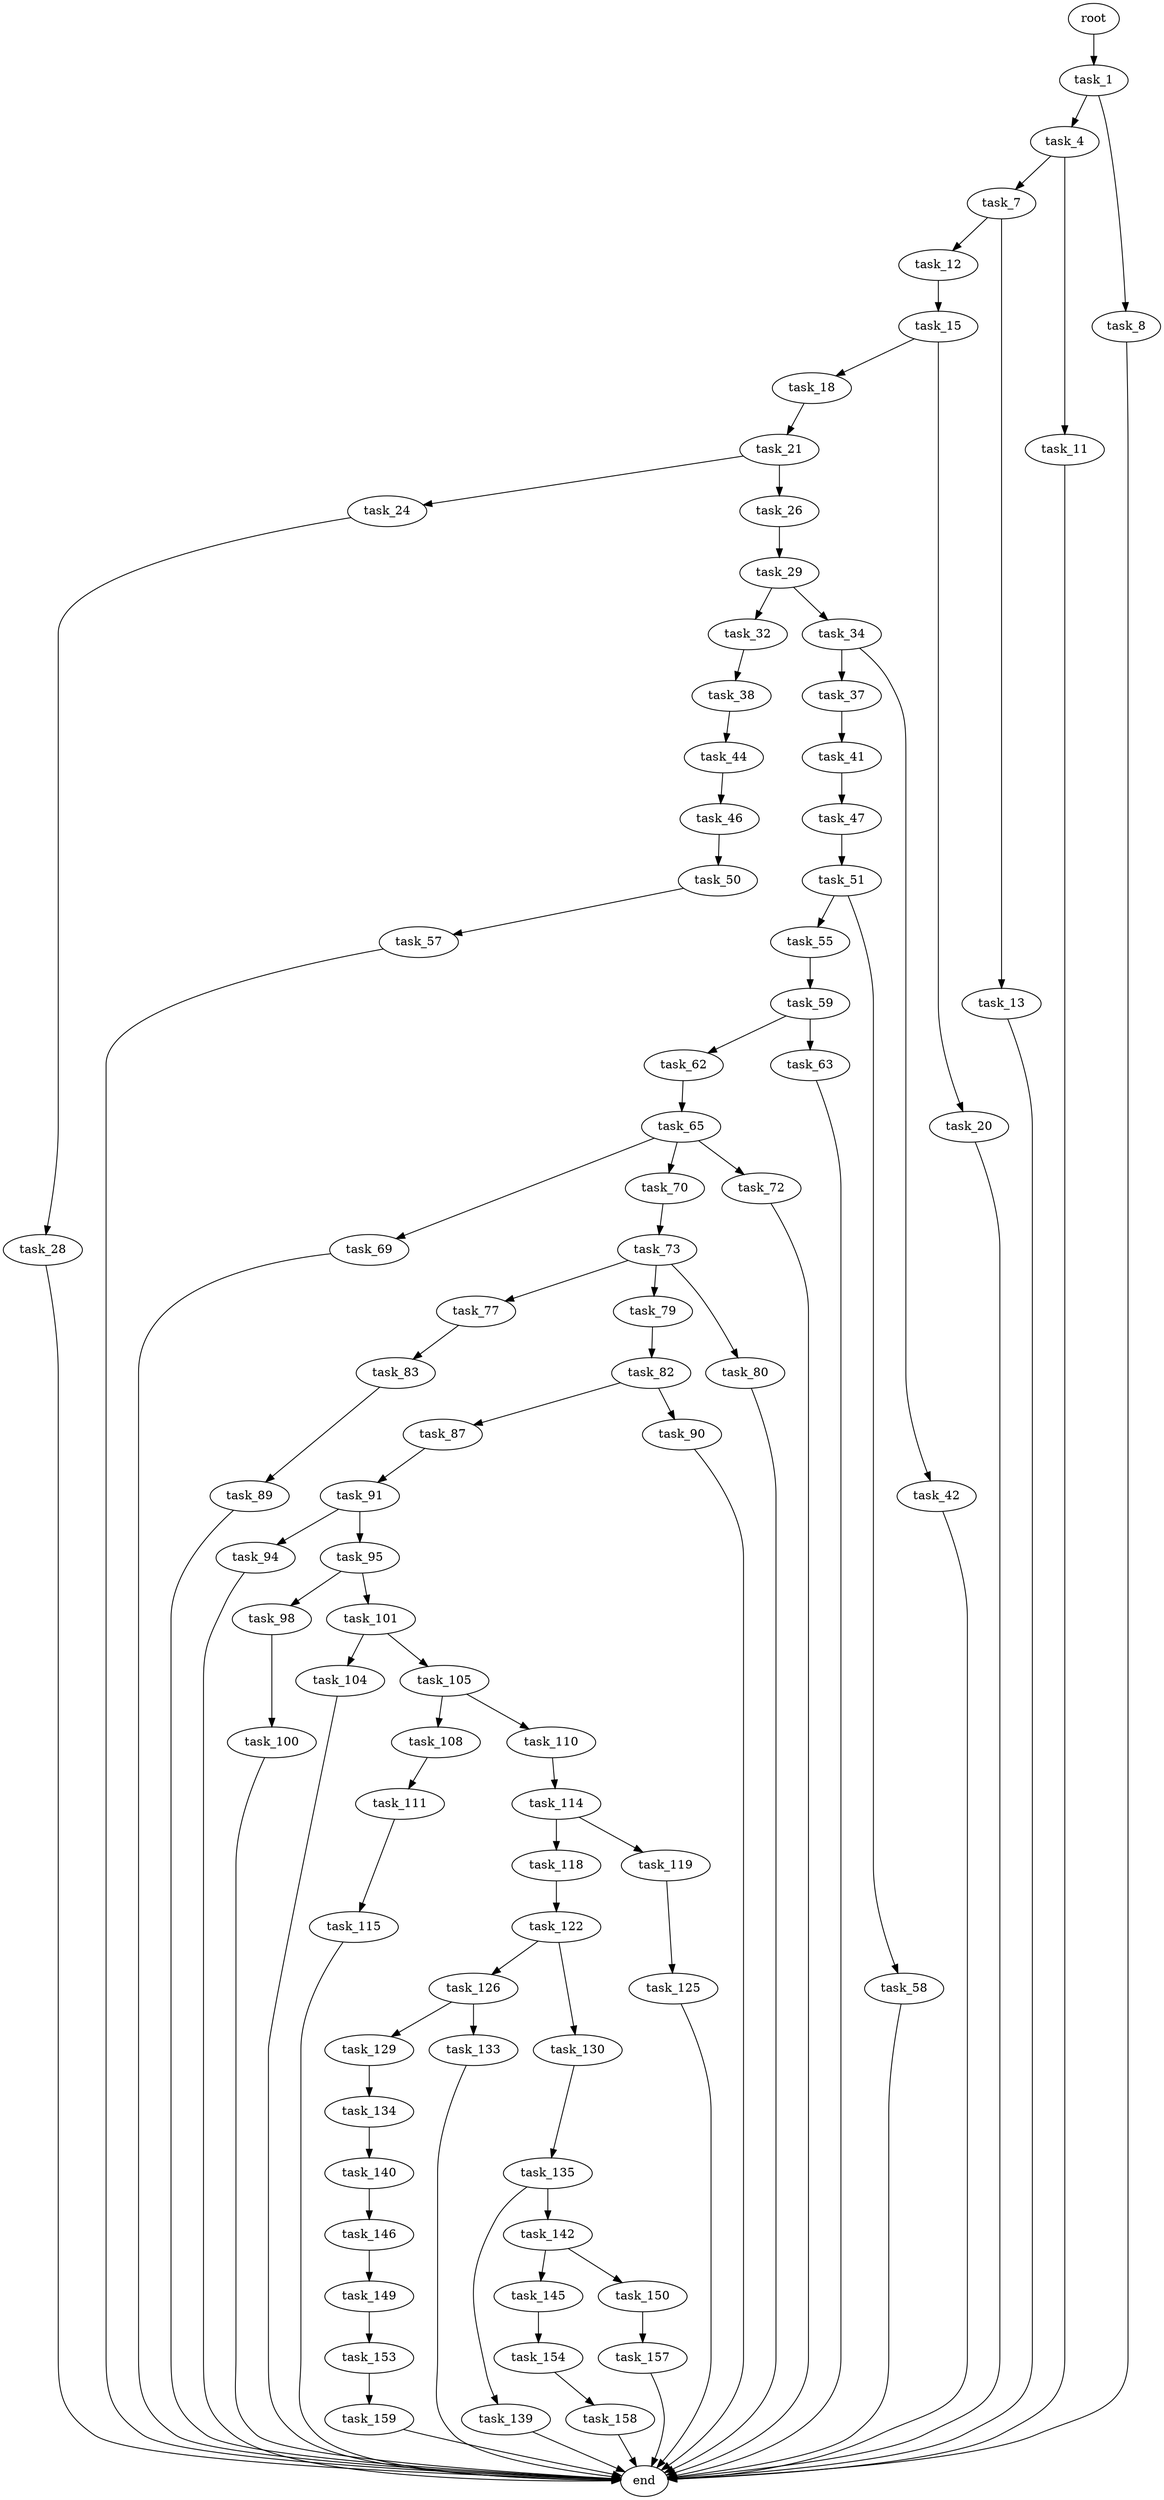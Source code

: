 digraph G {
  root [size="0.000000"];
  task_1 [size="19023762130.000000"];
  task_4 [size="782757789696.000000"];
  task_7 [size="449305377547.000000"];
  task_8 [size="22952863738.000000"];
  task_11 [size="141529182335.000000"];
  task_12 [size="231928233984.000000"];
  task_13 [size="549755813888.000000"];
  task_15 [size="28991029248.000000"];
  task_18 [size="6883869042.000000"];
  task_20 [size="134217728000.000000"];
  task_21 [size="1073741824000.000000"];
  task_24 [size="1073741824000.000000"];
  task_26 [size="6572425509.000000"];
  task_28 [size="33479729852.000000"];
  task_29 [size="740011815463.000000"];
  task_32 [size="368293445632.000000"];
  task_34 [size="24361809519.000000"];
  task_37 [size="16781007779.000000"];
  task_38 [size="7942893651.000000"];
  task_41 [size="7241096077.000000"];
  task_42 [size="5521741991.000000"];
  task_44 [size="30037233182.000000"];
  task_46 [size="29051711460.000000"];
  task_47 [size="134217728000.000000"];
  task_50 [size="336052040.000000"];
  task_51 [size="94181154074.000000"];
  task_55 [size="5962938344.000000"];
  task_57 [size="256644426540.000000"];
  task_58 [size="47775101034.000000"];
  task_59 [size="368293445632.000000"];
  task_62 [size="6331380527.000000"];
  task_63 [size="179149359137.000000"];
  task_65 [size="556151750277.000000"];
  task_69 [size="549755813888.000000"];
  task_70 [size="368293445632.000000"];
  task_72 [size="1984179265.000000"];
  task_73 [size="185419278041.000000"];
  task_77 [size="14947218294.000000"];
  task_79 [size="591453762412.000000"];
  task_80 [size="4444618630.000000"];
  task_82 [size="5176845751.000000"];
  task_83 [size="28991029248.000000"];
  task_87 [size="439899867.000000"];
  task_89 [size="710957877958.000000"];
  task_90 [size="15562674439.000000"];
  task_91 [size="38613072334.000000"];
  task_94 [size="28991029248.000000"];
  task_95 [size="496559680990.000000"];
  task_98 [size="18870400298.000000"];
  task_100 [size="136850237732.000000"];
  task_101 [size="21972527933.000000"];
  task_104 [size="144112576817.000000"];
  task_105 [size="1423859333917.000000"];
  task_108 [size="368293445632.000000"];
  task_110 [size="11724431387.000000"];
  task_111 [size="18339617377.000000"];
  task_114 [size="68719476736.000000"];
  task_115 [size="549755813888.000000"];
  task_118 [size="368293445632.000000"];
  task_119 [size="1798594194.000000"];
  task_122 [size="34284080466.000000"];
  task_125 [size="81136106038.000000"];
  task_126 [size="2985649575.000000"];
  task_129 [size="8034596564.000000"];
  task_130 [size="28991029248.000000"];
  task_133 [size="134217728000.000000"];
  task_134 [size="15143541389.000000"];
  task_135 [size="11141224398.000000"];
  task_139 [size="310667717461.000000"];
  task_140 [size="92598956068.000000"];
  task_142 [size="68719476736.000000"];
  task_145 [size="42280376375.000000"];
  task_146 [size="3630955783.000000"];
  task_149 [size="809597032636.000000"];
  task_150 [size="368293445632.000000"];
  task_153 [size="632813184.000000"];
  task_154 [size="199199061739.000000"];
  task_157 [size="134217728000.000000"];
  task_158 [size="8589934592.000000"];
  task_159 [size="20489021844.000000"];
  end [size="0.000000"];

  root -> task_1 [size="1.000000"];
  task_1 -> task_4 [size="301989888.000000"];
  task_1 -> task_8 [size="301989888.000000"];
  task_4 -> task_7 [size="679477248.000000"];
  task_4 -> task_11 [size="679477248.000000"];
  task_7 -> task_12 [size="536870912.000000"];
  task_7 -> task_13 [size="536870912.000000"];
  task_8 -> end [size="1.000000"];
  task_11 -> end [size="1.000000"];
  task_12 -> task_15 [size="301989888.000000"];
  task_13 -> end [size="1.000000"];
  task_15 -> task_18 [size="75497472.000000"];
  task_15 -> task_20 [size="75497472.000000"];
  task_18 -> task_21 [size="838860800.000000"];
  task_20 -> end [size="1.000000"];
  task_21 -> task_24 [size="838860800.000000"];
  task_21 -> task_26 [size="838860800.000000"];
  task_24 -> task_28 [size="838860800.000000"];
  task_26 -> task_29 [size="411041792.000000"];
  task_28 -> end [size="1.000000"];
  task_29 -> task_32 [size="838860800.000000"];
  task_29 -> task_34 [size="838860800.000000"];
  task_32 -> task_38 [size="411041792.000000"];
  task_34 -> task_37 [size="411041792.000000"];
  task_34 -> task_42 [size="411041792.000000"];
  task_37 -> task_41 [size="411041792.000000"];
  task_38 -> task_44 [size="134217728.000000"];
  task_41 -> task_47 [size="411041792.000000"];
  task_42 -> end [size="1.000000"];
  task_44 -> task_46 [size="679477248.000000"];
  task_46 -> task_50 [size="536870912.000000"];
  task_47 -> task_51 [size="209715200.000000"];
  task_50 -> task_57 [size="33554432.000000"];
  task_51 -> task_55 [size="209715200.000000"];
  task_51 -> task_58 [size="209715200.000000"];
  task_55 -> task_59 [size="33554432.000000"];
  task_57 -> end [size="1.000000"];
  task_58 -> end [size="1.000000"];
  task_59 -> task_62 [size="411041792.000000"];
  task_59 -> task_63 [size="411041792.000000"];
  task_62 -> task_65 [size="209715200.000000"];
  task_63 -> end [size="1.000000"];
  task_65 -> task_69 [size="536870912.000000"];
  task_65 -> task_70 [size="536870912.000000"];
  task_65 -> task_72 [size="536870912.000000"];
  task_69 -> end [size="1.000000"];
  task_70 -> task_73 [size="411041792.000000"];
  task_72 -> end [size="1.000000"];
  task_73 -> task_77 [size="301989888.000000"];
  task_73 -> task_79 [size="301989888.000000"];
  task_73 -> task_80 [size="301989888.000000"];
  task_77 -> task_83 [size="301989888.000000"];
  task_79 -> task_82 [size="411041792.000000"];
  task_80 -> end [size="1.000000"];
  task_82 -> task_87 [size="134217728.000000"];
  task_82 -> task_90 [size="134217728.000000"];
  task_83 -> task_89 [size="75497472.000000"];
  task_87 -> task_91 [size="33554432.000000"];
  task_89 -> end [size="1.000000"];
  task_90 -> end [size="1.000000"];
  task_91 -> task_94 [size="33554432.000000"];
  task_91 -> task_95 [size="33554432.000000"];
  task_94 -> end [size="1.000000"];
  task_95 -> task_98 [size="679477248.000000"];
  task_95 -> task_101 [size="679477248.000000"];
  task_98 -> task_100 [size="536870912.000000"];
  task_100 -> end [size="1.000000"];
  task_101 -> task_104 [size="75497472.000000"];
  task_101 -> task_105 [size="75497472.000000"];
  task_104 -> end [size="1.000000"];
  task_105 -> task_108 [size="838860800.000000"];
  task_105 -> task_110 [size="838860800.000000"];
  task_108 -> task_111 [size="411041792.000000"];
  task_110 -> task_114 [size="301989888.000000"];
  task_111 -> task_115 [size="33554432.000000"];
  task_114 -> task_118 [size="134217728.000000"];
  task_114 -> task_119 [size="134217728.000000"];
  task_115 -> end [size="1.000000"];
  task_118 -> task_122 [size="411041792.000000"];
  task_119 -> task_125 [size="75497472.000000"];
  task_122 -> task_126 [size="838860800.000000"];
  task_122 -> task_130 [size="838860800.000000"];
  task_125 -> end [size="1.000000"];
  task_126 -> task_129 [size="301989888.000000"];
  task_126 -> task_133 [size="301989888.000000"];
  task_129 -> task_134 [size="33554432.000000"];
  task_130 -> task_135 [size="75497472.000000"];
  task_133 -> end [size="1.000000"];
  task_134 -> task_140 [size="411041792.000000"];
  task_135 -> task_139 [size="411041792.000000"];
  task_135 -> task_142 [size="411041792.000000"];
  task_139 -> end [size="1.000000"];
  task_140 -> task_146 [size="75497472.000000"];
  task_142 -> task_145 [size="134217728.000000"];
  task_142 -> task_150 [size="134217728.000000"];
  task_145 -> task_154 [size="33554432.000000"];
  task_146 -> task_149 [size="75497472.000000"];
  task_149 -> task_153 [size="536870912.000000"];
  task_150 -> task_157 [size="411041792.000000"];
  task_153 -> task_159 [size="33554432.000000"];
  task_154 -> task_158 [size="838860800.000000"];
  task_157 -> end [size="1.000000"];
  task_158 -> end [size="1.000000"];
  task_159 -> end [size="1.000000"];
}
